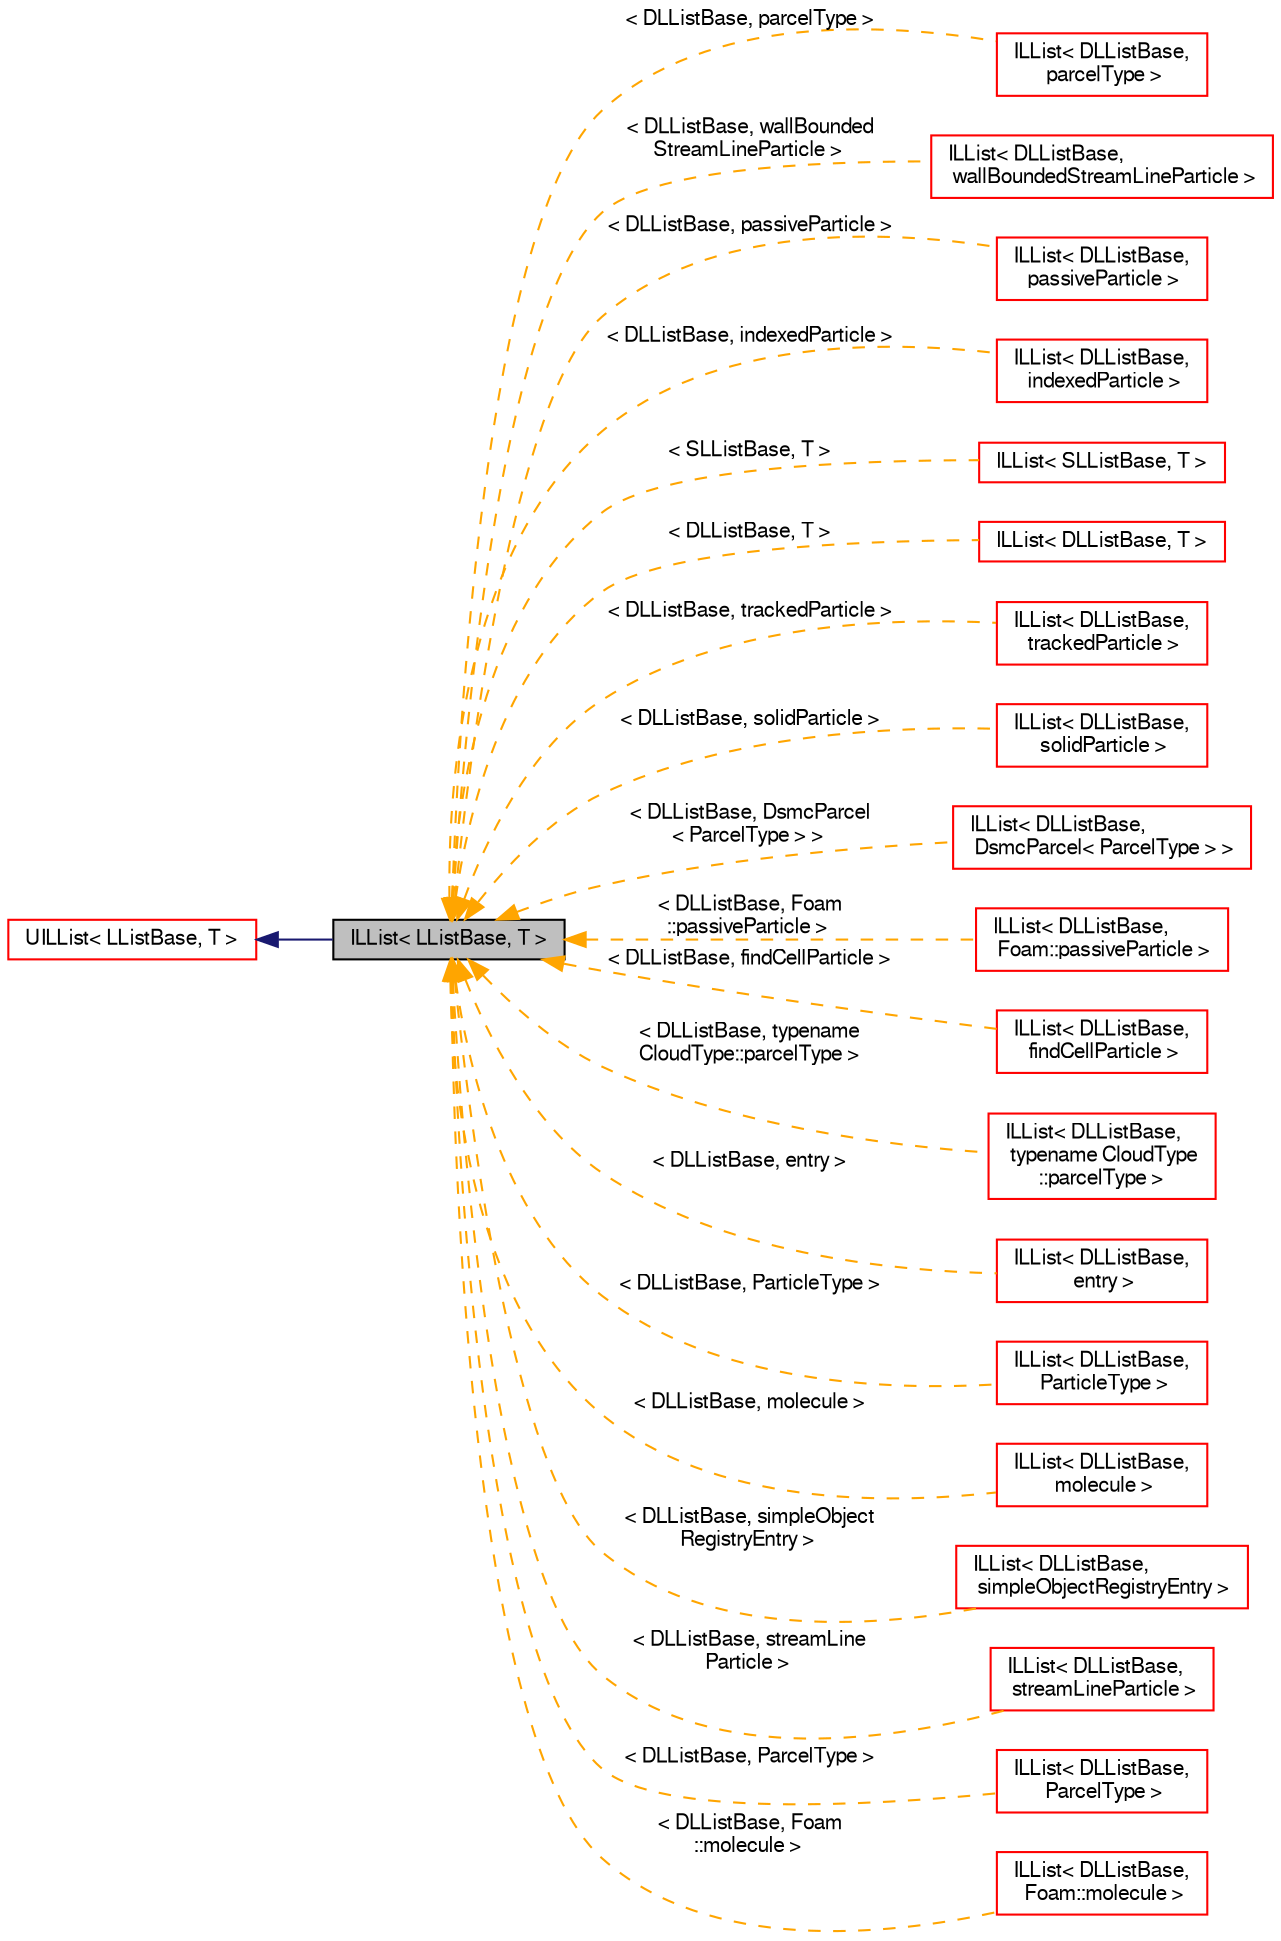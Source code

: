 digraph "ILList&lt; LListBase, T &gt;"
{
  bgcolor="transparent";
  edge [fontname="FreeSans",fontsize="10",labelfontname="FreeSans",labelfontsize="10"];
  node [fontname="FreeSans",fontsize="10",shape=record];
  rankdir="LR";
  Node0 [label="ILList\< LListBase, T \>",height=0.2,width=0.4,color="black", fillcolor="grey75", style="filled", fontcolor="black"];
  Node1 -> Node0 [dir="back",color="midnightblue",fontsize="10",style="solid",fontname="FreeSans"];
  Node1 [label="UILList\< LListBase, T \>",height=0.2,width=0.4,color="red",URL="$a25790.html",tooltip="Template class for intrusive linked lists. "];
  Node0 -> Node3 [dir="back",color="orange",fontsize="10",style="dashed",label=" \< DLListBase, parcelType \>" ,fontname="FreeSans"];
  Node3 [label="ILList\< DLListBase,\l parcelType \>",height=0.2,width=0.4,color="red",URL="$a25758.html"];
  Node0 -> Node6 [dir="back",color="orange",fontsize="10",style="dashed",label=" \< DLListBase, wallBounded\lStreamLineParticle \>" ,fontname="FreeSans"];
  Node6 [label="ILList\< DLListBase,\l wallBoundedStreamLineParticle \>",height=0.2,width=0.4,color="red",URL="$a25758.html"];
  Node0 -> Node10 [dir="back",color="orange",fontsize="10",style="dashed",label=" \< DLListBase, passiveParticle \>" ,fontname="FreeSans"];
  Node10 [label="ILList\< DLListBase,\l passiveParticle \>",height=0.2,width=0.4,color="red",URL="$a25758.html"];
  Node0 -> Node14 [dir="back",color="orange",fontsize="10",style="dashed",label=" \< DLListBase, indexedParticle \>" ,fontname="FreeSans"];
  Node14 [label="ILList\< DLListBase,\l indexedParticle \>",height=0.2,width=0.4,color="red",URL="$a25758.html"];
  Node0 -> Node18 [dir="back",color="orange",fontsize="10",style="dashed",label=" \< SLListBase, T \>" ,fontname="FreeSans"];
  Node18 [label="ILList\< SLListBase, T \>",height=0.2,width=0.4,color="red",URL="$a25758.html"];
  Node0 -> Node20 [dir="back",color="orange",fontsize="10",style="dashed",label=" \< DLListBase, T \>" ,fontname="FreeSans"];
  Node20 [label="ILList\< DLListBase, T \>",height=0.2,width=0.4,color="red",URL="$a25758.html"];
  Node0 -> Node239 [dir="back",color="orange",fontsize="10",style="dashed",label=" \< DLListBase, trackedParticle \>" ,fontname="FreeSans"];
  Node239 [label="ILList\< DLListBase,\l trackedParticle \>",height=0.2,width=0.4,color="red",URL="$a25758.html"];
  Node0 -> Node240 [dir="back",color="orange",fontsize="10",style="dashed",label=" \< DLListBase, solidParticle \>" ,fontname="FreeSans"];
  Node240 [label="ILList\< DLListBase,\l solidParticle \>",height=0.2,width=0.4,color="red",URL="$a25758.html"];
  Node0 -> Node241 [dir="back",color="orange",fontsize="10",style="dashed",label=" \< DLListBase, DsmcParcel\l\< ParcelType \> \>" ,fontname="FreeSans"];
  Node241 [label="ILList\< DLListBase,\l DsmcParcel\< ParcelType \> \>",height=0.2,width=0.4,color="red",URL="$a25758.html"];
  Node0 -> Node242 [dir="back",color="orange",fontsize="10",style="dashed",label=" \< DLListBase, Foam\l::passiveParticle \>" ,fontname="FreeSans"];
  Node242 [label="ILList\< DLListBase,\l Foam::passiveParticle \>",height=0.2,width=0.4,color="red",URL="$a25758.html"];
  Node0 -> Node243 [dir="back",color="orange",fontsize="10",style="dashed",label=" \< DLListBase, findCellParticle \>" ,fontname="FreeSans"];
  Node243 [label="ILList\< DLListBase,\l findCellParticle \>",height=0.2,width=0.4,color="red",URL="$a25758.html"];
  Node0 -> Node244 [dir="back",color="orange",fontsize="10",style="dashed",label=" \< DLListBase, typename\l CloudType::parcelType \>" ,fontname="FreeSans"];
  Node244 [label="ILList\< DLListBase,\l typename CloudType\l::parcelType \>",height=0.2,width=0.4,color="red",URL="$a25758.html"];
  Node0 -> Node245 [dir="back",color="orange",fontsize="10",style="dashed",label=" \< DLListBase, entry \>" ,fontname="FreeSans"];
  Node245 [label="ILList\< DLListBase,\l entry \>",height=0.2,width=0.4,color="red",URL="$a25758.html"];
  Node0 -> Node246 [dir="back",color="orange",fontsize="10",style="dashed",label=" \< DLListBase, ParticleType \>" ,fontname="FreeSans"];
  Node246 [label="ILList\< DLListBase,\l ParticleType \>",height=0.2,width=0.4,color="red",URL="$a25758.html"];
  Node0 -> Node247 [dir="back",color="orange",fontsize="10",style="dashed",label=" \< DLListBase, molecule \>" ,fontname="FreeSans"];
  Node247 [label="ILList\< DLListBase,\l molecule \>",height=0.2,width=0.4,color="red",URL="$a25758.html"];
  Node0 -> Node248 [dir="back",color="orange",fontsize="10",style="dashed",label=" \< DLListBase, simpleObject\lRegistryEntry \>" ,fontname="FreeSans"];
  Node248 [label="ILList\< DLListBase,\l simpleObjectRegistryEntry \>",height=0.2,width=0.4,color="red",URL="$a25758.html"];
  Node0 -> Node249 [dir="back",color="orange",fontsize="10",style="dashed",label=" \< DLListBase, streamLine\lParticle \>" ,fontname="FreeSans"];
  Node249 [label="ILList\< DLListBase,\l streamLineParticle \>",height=0.2,width=0.4,color="red",URL="$a25758.html"];
  Node0 -> Node250 [dir="back",color="orange",fontsize="10",style="dashed",label=" \< DLListBase, ParcelType \>" ,fontname="FreeSans"];
  Node250 [label="ILList\< DLListBase,\l ParcelType \>",height=0.2,width=0.4,color="red",URL="$a25758.html"];
  Node0 -> Node251 [dir="back",color="orange",fontsize="10",style="dashed",label=" \< DLListBase, Foam\l::molecule \>" ,fontname="FreeSans"];
  Node251 [label="ILList\< DLListBase,\l Foam::molecule \>",height=0.2,width=0.4,color="red",URL="$a25758.html"];
}
